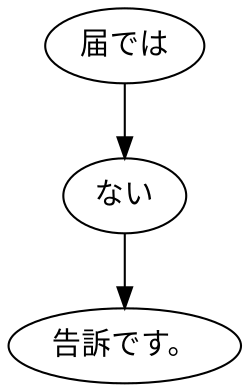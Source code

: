digraph graph2886 {
	node0 [label="届では"];
	node1 [label="ない"];
	node2 [label="告訴です。"];
	node0 -> node1;
	node1 -> node2;
}
